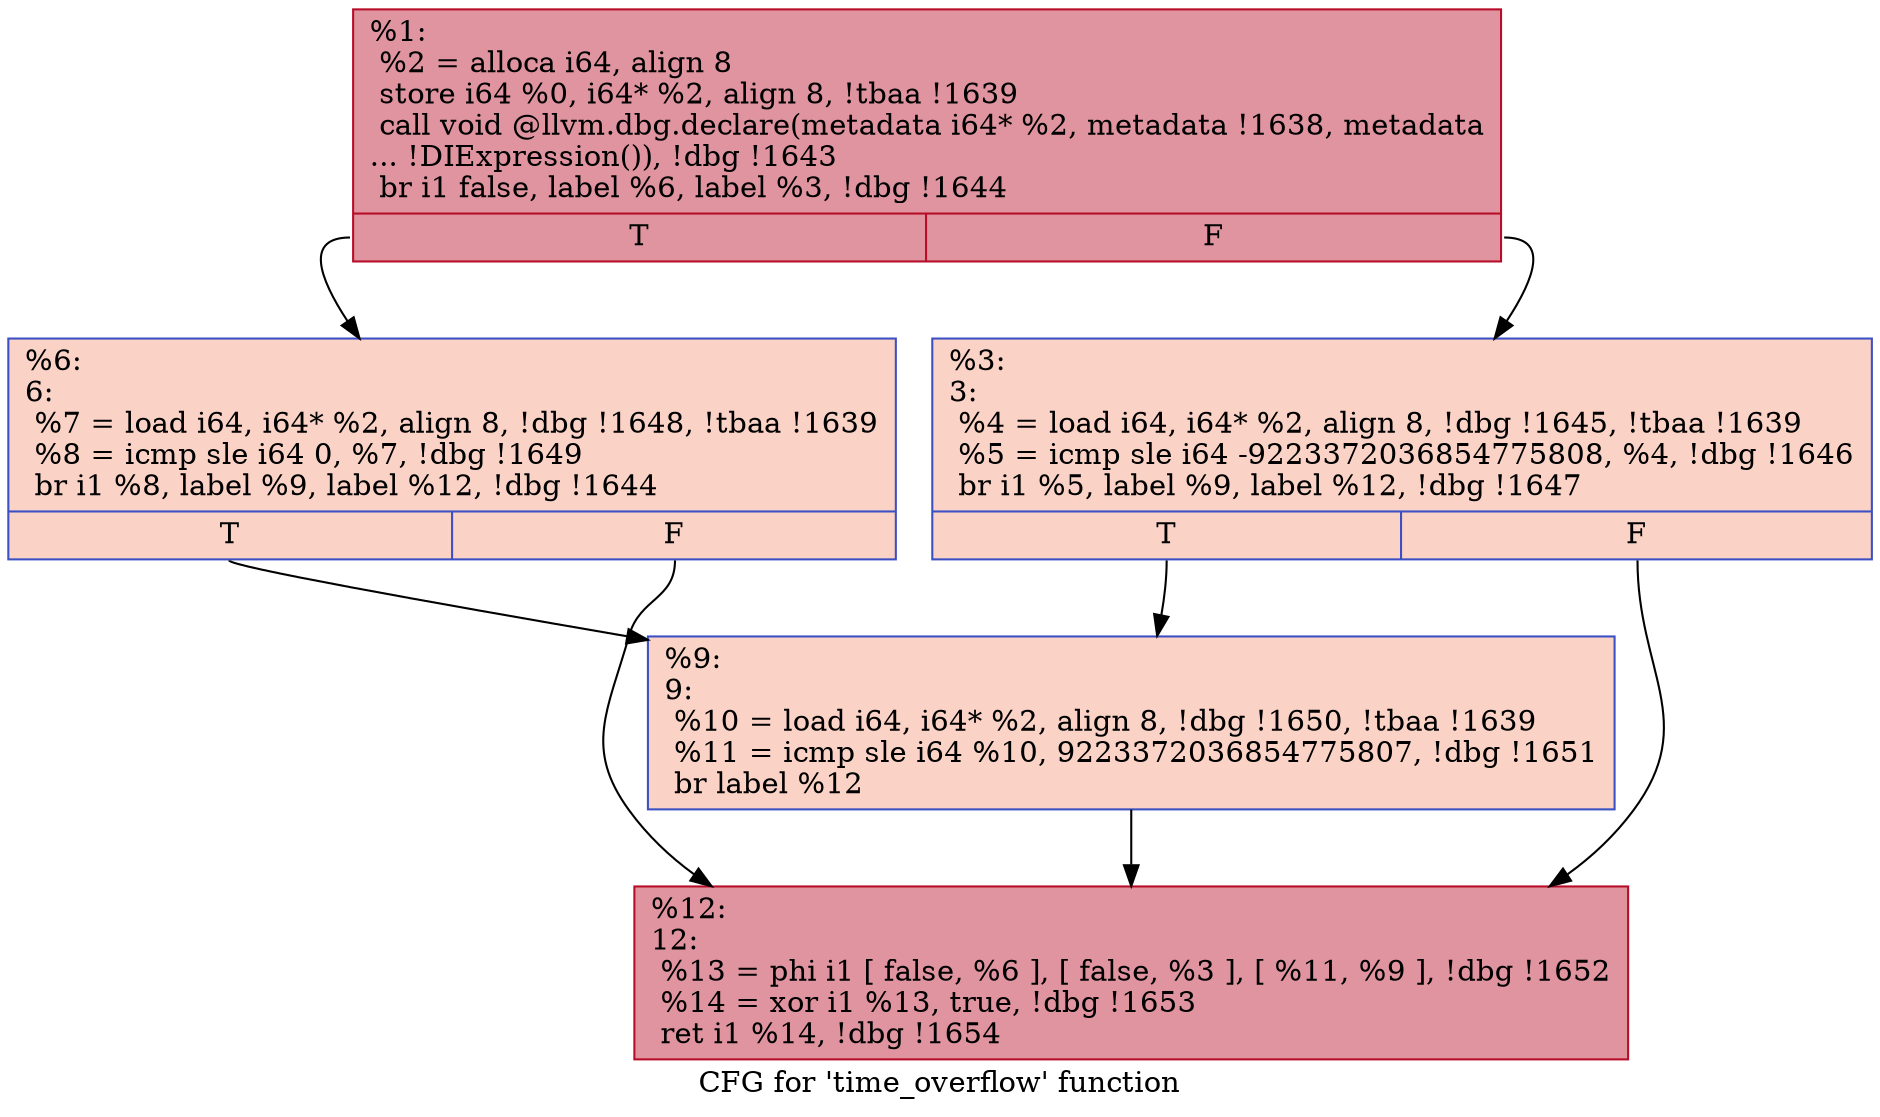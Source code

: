 digraph "CFG for 'time_overflow' function" {
	label="CFG for 'time_overflow' function";

	Node0x16d2600 [shape=record,color="#b70d28ff", style=filled, fillcolor="#b70d2870",label="{%1:\l  %2 = alloca i64, align 8\l  store i64 %0, i64* %2, align 8, !tbaa !1639\l  call void @llvm.dbg.declare(metadata i64* %2, metadata !1638, metadata\l... !DIExpression()), !dbg !1643\l  br i1 false, label %6, label %3, !dbg !1644\l|{<s0>T|<s1>F}}"];
	Node0x16d2600:s0 -> Node0x16d26d0;
	Node0x16d2600:s1 -> Node0x16d2680;
	Node0x16d2680 [shape=record,color="#3d50c3ff", style=filled, fillcolor="#f59c7d70",label="{%3:\l3:                                                \l  %4 = load i64, i64* %2, align 8, !dbg !1645, !tbaa !1639\l  %5 = icmp sle i64 -9223372036854775808, %4, !dbg !1646\l  br i1 %5, label %9, label %12, !dbg !1647\l|{<s0>T|<s1>F}}"];
	Node0x16d2680:s0 -> Node0x16d2720;
	Node0x16d2680:s1 -> Node0x16d2770;
	Node0x16d26d0 [shape=record,color="#3d50c3ff", style=filled, fillcolor="#f59c7d70",label="{%6:\l6:                                                \l  %7 = load i64, i64* %2, align 8, !dbg !1648, !tbaa !1639\l  %8 = icmp sle i64 0, %7, !dbg !1649\l  br i1 %8, label %9, label %12, !dbg !1644\l|{<s0>T|<s1>F}}"];
	Node0x16d26d0:s0 -> Node0x16d2720;
	Node0x16d26d0:s1 -> Node0x16d2770;
	Node0x16d2720 [shape=record,color="#3d50c3ff", style=filled, fillcolor="#f59c7d70",label="{%9:\l9:                                                \l  %10 = load i64, i64* %2, align 8, !dbg !1650, !tbaa !1639\l  %11 = icmp sle i64 %10, 9223372036854775807, !dbg !1651\l  br label %12\l}"];
	Node0x16d2720 -> Node0x16d2770;
	Node0x16d2770 [shape=record,color="#b70d28ff", style=filled, fillcolor="#b70d2870",label="{%12:\l12:                                               \l  %13 = phi i1 [ false, %6 ], [ false, %3 ], [ %11, %9 ], !dbg !1652\l  %14 = xor i1 %13, true, !dbg !1653\l  ret i1 %14, !dbg !1654\l}"];
}
